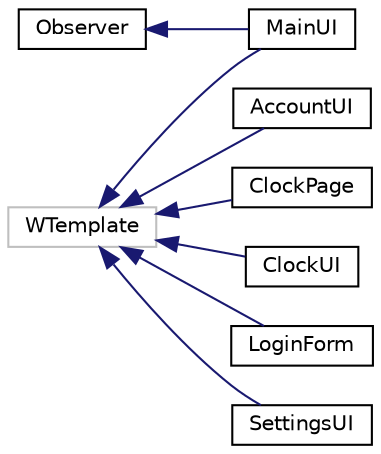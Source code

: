 digraph "Graphical Class Hierarchy"
{
 // LATEX_PDF_SIZE
  edge [fontname="Helvetica",fontsize="10",labelfontname="Helvetica",labelfontsize="10"];
  node [fontname="Helvetica",fontsize="10",shape=record];
  rankdir="LR";
  Node26 [label="Observer",height=0.2,width=0.4,color="black", fillcolor="white", style="filled",URL="$classObserver.html",tooltip="Observer notified by a Subject."];
  Node26 -> Node6 [dir="back",color="midnightblue",fontsize="10",style="solid",fontname="Helvetica"];
  Node6 [label="MainUI",height=0.2,width=0.4,color="black", fillcolor="white", style="filled",URL="$classMainUI.html",tooltip="Main User Interface."];
  Node1 [label="WTemplate",height=0.2,width=0.4,color="grey75", fillcolor="white", style="filled",tooltip=" "];
  Node1 -> Node0 [dir="back",color="midnightblue",fontsize="10",style="solid",fontname="Helvetica"];
  Node0 [label="AccountUI",height=0.2,width=0.4,color="black", fillcolor="white", style="filled",URL="$classAccountUI.html",tooltip="Account Management User Interface."];
  Node1 -> Node3 [dir="back",color="midnightblue",fontsize="10",style="solid",fontname="Helvetica"];
  Node3 [label="ClockPage",height=0.2,width=0.4,color="black", fillcolor="white", style="filled",URL="$classClockPage.html",tooltip="Clock UI page."];
  Node1 -> Node4 [dir="back",color="midnightblue",fontsize="10",style="solid",fontname="Helvetica"];
  Node4 [label="ClockUI",height=0.2,width=0.4,color="black", fillcolor="white", style="filled",URL="$classClockUI.html",tooltip="Clock UI."];
  Node1 -> Node5 [dir="back",color="midnightblue",fontsize="10",style="solid",fontname="Helvetica"];
  Node5 [label="LoginForm",height=0.2,width=0.4,color="black", fillcolor="white", style="filled",URL="$classLoginForm.html",tooltip="Login UI."];
  Node1 -> Node6 [dir="back",color="midnightblue",fontsize="10",style="solid",fontname="Helvetica"];
  Node1 -> Node7 [dir="back",color="midnightblue",fontsize="10",style="solid",fontname="Helvetica"];
  Node7 [label="SettingsUI",height=0.2,width=0.4,color="black", fillcolor="white", style="filled",URL="$classSettingsUI.html",tooltip=" "];
}
